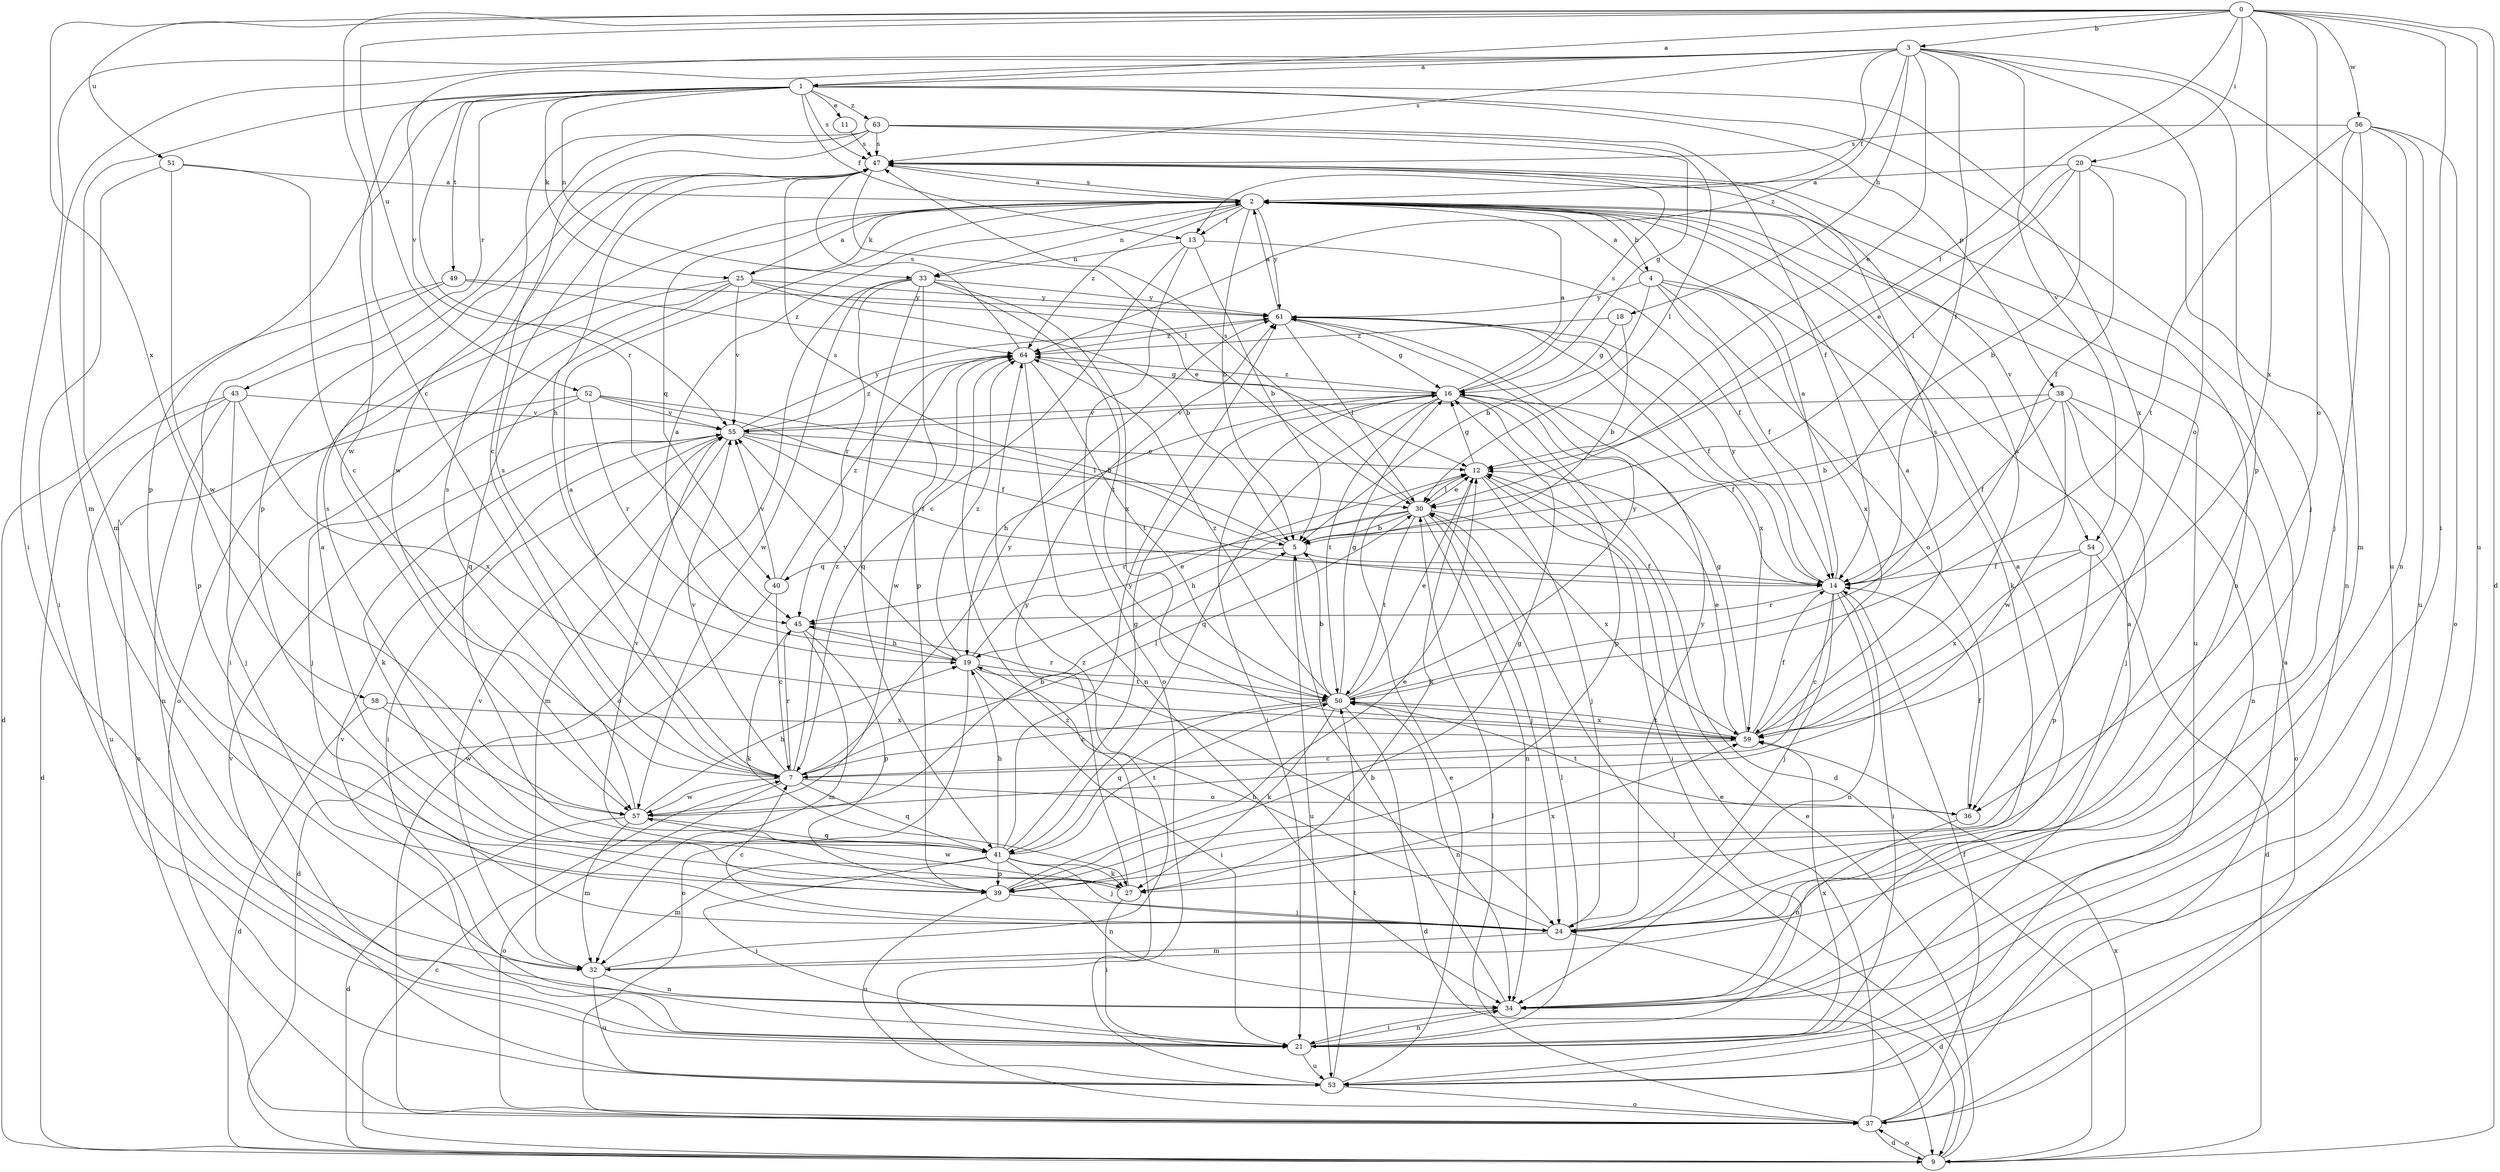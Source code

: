 strict digraph  {
0;
1;
2;
3;
4;
5;
7;
9;
11;
12;
13;
14;
16;
18;
19;
20;
21;
24;
25;
27;
30;
32;
33;
34;
36;
37;
38;
39;
40;
41;
43;
45;
47;
49;
50;
51;
52;
53;
54;
55;
56;
57;
58;
59;
61;
63;
64;
0 -> 1  [label=a];
0 -> 3  [label=b];
0 -> 7  [label=c];
0 -> 9  [label=d];
0 -> 20  [label=i];
0 -> 21  [label=i];
0 -> 30  [label=l];
0 -> 36  [label=o];
0 -> 51  [label=u];
0 -> 52  [label=u];
0 -> 53  [label=u];
0 -> 56  [label=w];
0 -> 58  [label=x];
0 -> 59  [label=x];
1 -> 11  [label=e];
1 -> 13  [label=f];
1 -> 24  [label=j];
1 -> 25  [label=k];
1 -> 32  [label=m];
1 -> 33  [label=n];
1 -> 38  [label=p];
1 -> 39  [label=p];
1 -> 43  [label=r];
1 -> 45  [label=r];
1 -> 47  [label=s];
1 -> 49  [label=t];
1 -> 57  [label=w];
1 -> 59  [label=x];
1 -> 63  [label=z];
2 -> 4  [label=b];
2 -> 5  [label=b];
2 -> 13  [label=f];
2 -> 25  [label=k];
2 -> 33  [label=n];
2 -> 40  [label=q];
2 -> 47  [label=s];
2 -> 53  [label=u];
2 -> 54  [label=v];
2 -> 61  [label=y];
2 -> 64  [label=z];
3 -> 1  [label=a];
3 -> 12  [label=e];
3 -> 13  [label=f];
3 -> 14  [label=f];
3 -> 18  [label=h];
3 -> 21  [label=i];
3 -> 32  [label=m];
3 -> 36  [label=o];
3 -> 39  [label=p];
3 -> 47  [label=s];
3 -> 53  [label=u];
3 -> 54  [label=v];
3 -> 55  [label=v];
3 -> 64  [label=z];
4 -> 2  [label=a];
4 -> 5  [label=b];
4 -> 14  [label=f];
4 -> 27  [label=k];
4 -> 36  [label=o];
4 -> 59  [label=x];
4 -> 61  [label=y];
5 -> 14  [label=f];
5 -> 40  [label=q];
5 -> 47  [label=s];
5 -> 53  [label=u];
7 -> 2  [label=a];
7 -> 30  [label=l];
7 -> 36  [label=o];
7 -> 37  [label=o];
7 -> 41  [label=q];
7 -> 45  [label=r];
7 -> 47  [label=s];
7 -> 55  [label=v];
7 -> 57  [label=w];
7 -> 61  [label=y];
7 -> 64  [label=z];
9 -> 7  [label=c];
9 -> 12  [label=e];
9 -> 30  [label=l];
9 -> 37  [label=o];
9 -> 59  [label=x];
11 -> 47  [label=s];
12 -> 16  [label=g];
12 -> 21  [label=i];
12 -> 24  [label=j];
12 -> 27  [label=k];
12 -> 30  [label=l];
13 -> 5  [label=b];
13 -> 7  [label=c];
13 -> 14  [label=f];
13 -> 33  [label=n];
13 -> 37  [label=o];
14 -> 2  [label=a];
14 -> 7  [label=c];
14 -> 21  [label=i];
14 -> 24  [label=j];
14 -> 34  [label=n];
14 -> 45  [label=r];
14 -> 61  [label=y];
16 -> 2  [label=a];
16 -> 9  [label=d];
16 -> 14  [label=f];
16 -> 19  [label=h];
16 -> 21  [label=i];
16 -> 39  [label=p];
16 -> 41  [label=q];
16 -> 47  [label=s];
16 -> 50  [label=t];
16 -> 55  [label=v];
16 -> 64  [label=z];
18 -> 5  [label=b];
18 -> 16  [label=g];
18 -> 64  [label=z];
19 -> 2  [label=a];
19 -> 12  [label=e];
19 -> 21  [label=i];
19 -> 24  [label=j];
19 -> 37  [label=o];
19 -> 50  [label=t];
19 -> 55  [label=v];
19 -> 64  [label=z];
20 -> 2  [label=a];
20 -> 5  [label=b];
20 -> 12  [label=e];
20 -> 14  [label=f];
20 -> 30  [label=l];
20 -> 34  [label=n];
21 -> 2  [label=a];
21 -> 30  [label=l];
21 -> 34  [label=n];
21 -> 53  [label=u];
21 -> 55  [label=v];
21 -> 59  [label=x];
24 -> 2  [label=a];
24 -> 7  [label=c];
24 -> 9  [label=d];
24 -> 19  [label=h];
24 -> 32  [label=m];
24 -> 61  [label=y];
25 -> 2  [label=a];
25 -> 5  [label=b];
25 -> 12  [label=e];
25 -> 21  [label=i];
25 -> 37  [label=o];
25 -> 41  [label=q];
25 -> 55  [label=v];
25 -> 61  [label=y];
27 -> 2  [label=a];
27 -> 21  [label=i];
27 -> 57  [label=w];
27 -> 59  [label=x];
27 -> 61  [label=y];
30 -> 5  [label=b];
30 -> 12  [label=e];
30 -> 19  [label=h];
30 -> 24  [label=j];
30 -> 34  [label=n];
30 -> 45  [label=r];
30 -> 47  [label=s];
30 -> 50  [label=t];
30 -> 59  [label=x];
32 -> 34  [label=n];
32 -> 53  [label=u];
32 -> 55  [label=v];
32 -> 64  [label=z];
33 -> 37  [label=o];
33 -> 39  [label=p];
33 -> 41  [label=q];
33 -> 45  [label=r];
33 -> 50  [label=t];
33 -> 57  [label=w];
33 -> 59  [label=x];
33 -> 61  [label=y];
34 -> 5  [label=b];
34 -> 21  [label=i];
36 -> 14  [label=f];
36 -> 34  [label=n];
36 -> 50  [label=t];
37 -> 2  [label=a];
37 -> 9  [label=d];
37 -> 12  [label=e];
37 -> 14  [label=f];
37 -> 30  [label=l];
38 -> 5  [label=b];
38 -> 14  [label=f];
38 -> 24  [label=j];
38 -> 34  [label=n];
38 -> 37  [label=o];
38 -> 55  [label=v];
38 -> 57  [label=w];
39 -> 12  [label=e];
39 -> 16  [label=g];
39 -> 24  [label=j];
39 -> 53  [label=u];
40 -> 7  [label=c];
40 -> 9  [label=d];
40 -> 55  [label=v];
40 -> 64  [label=z];
41 -> 16  [label=g];
41 -> 19  [label=h];
41 -> 21  [label=i];
41 -> 24  [label=j];
41 -> 27  [label=k];
41 -> 32  [label=m];
41 -> 34  [label=n];
41 -> 39  [label=p];
41 -> 47  [label=s];
41 -> 50  [label=t];
41 -> 55  [label=v];
41 -> 61  [label=y];
43 -> 9  [label=d];
43 -> 24  [label=j];
43 -> 34  [label=n];
43 -> 53  [label=u];
43 -> 55  [label=v];
43 -> 59  [label=x];
45 -> 19  [label=h];
45 -> 27  [label=k];
45 -> 32  [label=m];
45 -> 39  [label=p];
47 -> 2  [label=a];
47 -> 19  [label=h];
47 -> 30  [label=l];
47 -> 34  [label=n];
49 -> 9  [label=d];
49 -> 39  [label=p];
49 -> 61  [label=y];
49 -> 64  [label=z];
50 -> 5  [label=b];
50 -> 7  [label=c];
50 -> 9  [label=d];
50 -> 12  [label=e];
50 -> 16  [label=g];
50 -> 27  [label=k];
50 -> 34  [label=n];
50 -> 41  [label=q];
50 -> 45  [label=r];
50 -> 47  [label=s];
50 -> 59  [label=x];
50 -> 61  [label=y];
50 -> 64  [label=z];
51 -> 2  [label=a];
51 -> 7  [label=c];
51 -> 21  [label=i];
51 -> 57  [label=w];
52 -> 5  [label=b];
52 -> 14  [label=f];
52 -> 24  [label=j];
52 -> 37  [label=o];
52 -> 45  [label=r];
52 -> 55  [label=v];
53 -> 12  [label=e];
53 -> 37  [label=o];
53 -> 50  [label=t];
53 -> 55  [label=v];
53 -> 64  [label=z];
54 -> 9  [label=d];
54 -> 14  [label=f];
54 -> 39  [label=p];
54 -> 59  [label=x];
55 -> 12  [label=e];
55 -> 14  [label=f];
55 -> 21  [label=i];
55 -> 27  [label=k];
55 -> 30  [label=l];
55 -> 32  [label=m];
55 -> 61  [label=y];
55 -> 64  [label=z];
56 -> 24  [label=j];
56 -> 32  [label=m];
56 -> 34  [label=n];
56 -> 37  [label=o];
56 -> 47  [label=s];
56 -> 50  [label=t];
56 -> 53  [label=u];
57 -> 5  [label=b];
57 -> 9  [label=d];
57 -> 19  [label=h];
57 -> 32  [label=m];
57 -> 41  [label=q];
57 -> 47  [label=s];
58 -> 9  [label=d];
58 -> 57  [label=w];
58 -> 59  [label=x];
59 -> 2  [label=a];
59 -> 7  [label=c];
59 -> 12  [label=e];
59 -> 14  [label=f];
59 -> 16  [label=g];
59 -> 47  [label=s];
59 -> 50  [label=t];
61 -> 2  [label=a];
61 -> 14  [label=f];
61 -> 16  [label=g];
61 -> 30  [label=l];
61 -> 59  [label=x];
61 -> 64  [label=z];
63 -> 7  [label=c];
63 -> 14  [label=f];
63 -> 16  [label=g];
63 -> 30  [label=l];
63 -> 39  [label=p];
63 -> 47  [label=s];
63 -> 57  [label=w];
64 -> 16  [label=g];
64 -> 34  [label=n];
64 -> 47  [label=s];
64 -> 50  [label=t];
64 -> 57  [label=w];
}
